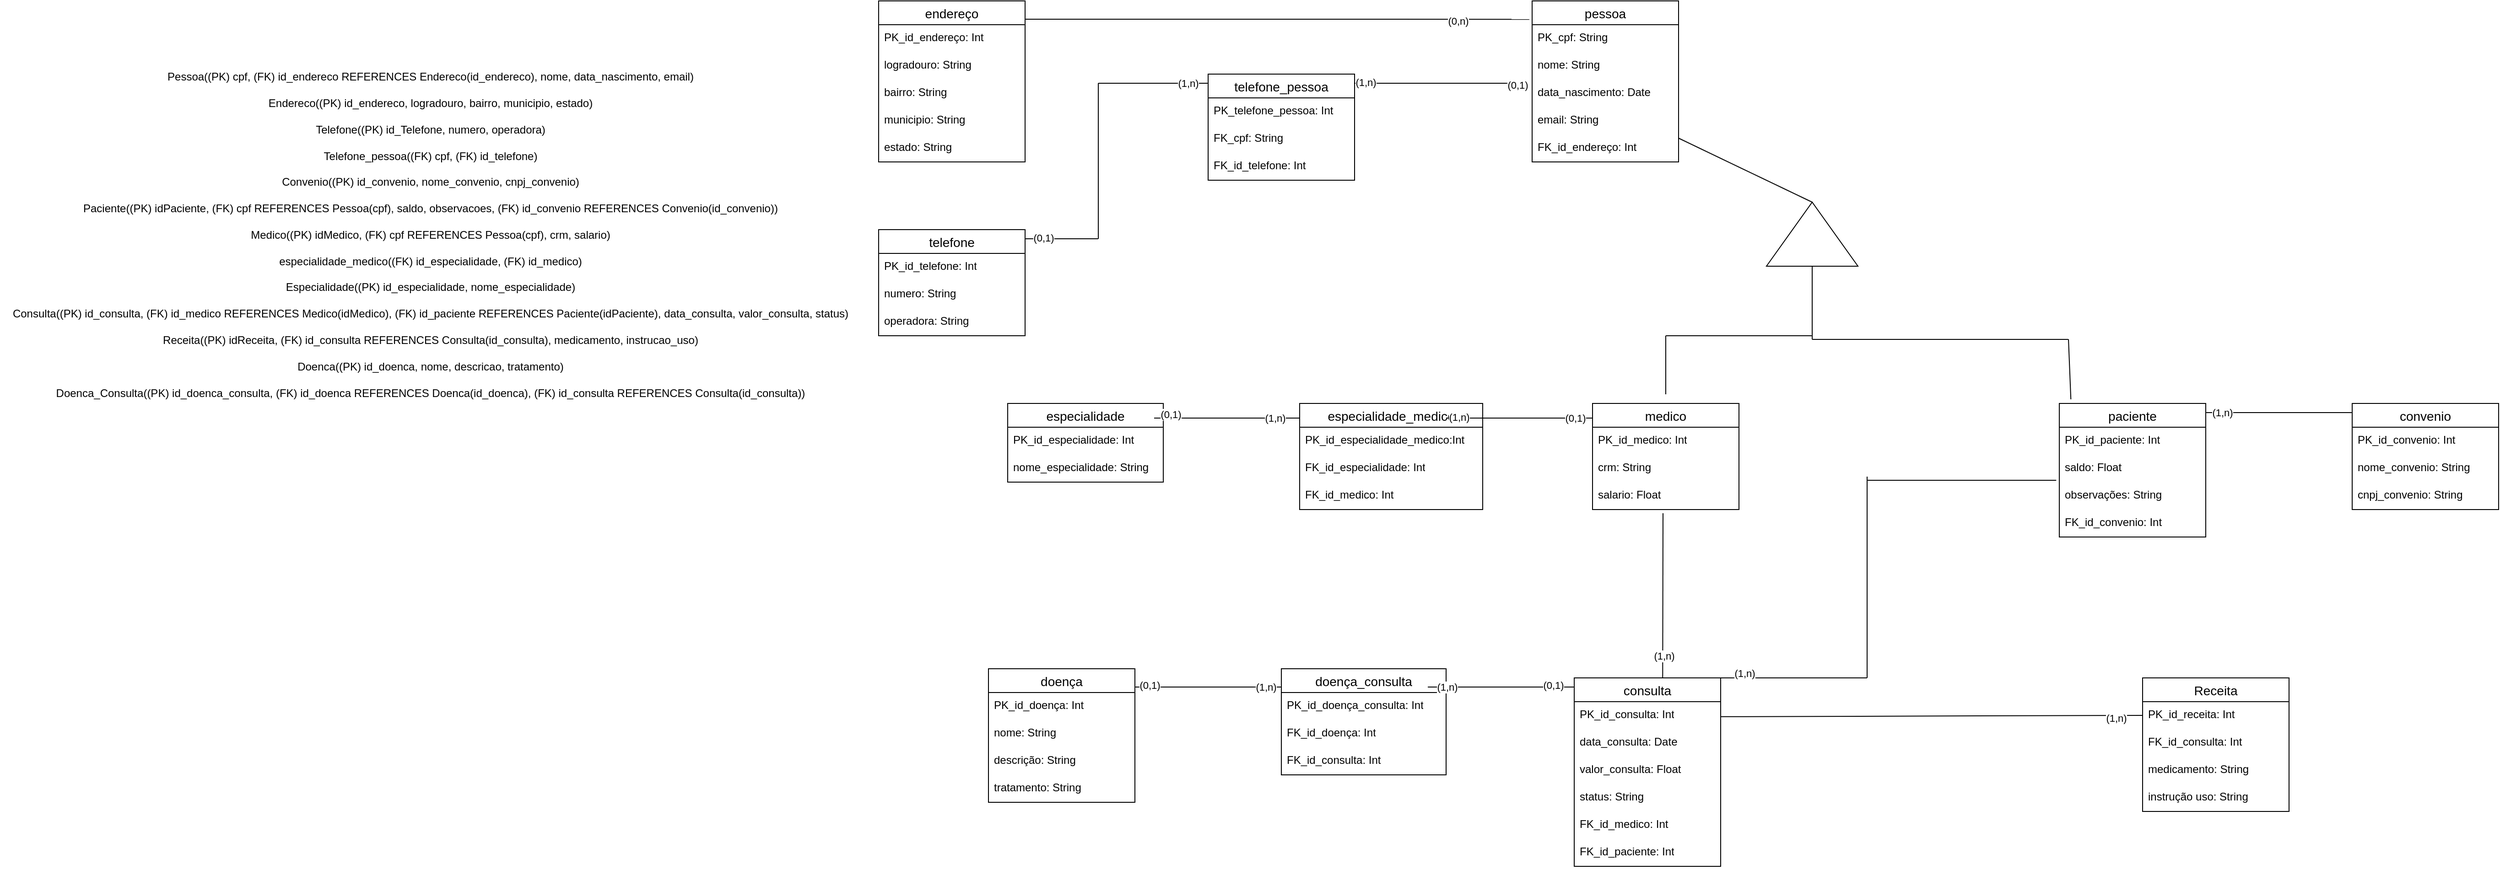 <mxfile version="24.2.2" type="device">
  <diagram name="Página-1" id="YMdy27a3km7yMEHOKSGL">
    <mxGraphModel dx="2662" dy="985" grid="1" gridSize="10" guides="1" tooltips="1" connect="1" arrows="1" fold="1" page="1" pageScale="1" pageWidth="827" pageHeight="1169" math="0" shadow="0">
      <root>
        <mxCell id="0" />
        <mxCell id="1" parent="0" />
        <mxCell id="X8e0pLb-u2Y5wBoTLL-I-63" value="endereço" style="swimlane;fontStyle=0;childLayout=stackLayout;horizontal=1;startSize=26;horizontalStack=0;resizeParent=1;resizeParentMax=0;resizeLast=0;collapsible=1;marginBottom=0;align=center;fontSize=14;" parent="1" vertex="1">
          <mxGeometry x="940" y="190" width="160" height="176" as="geometry" />
        </mxCell>
        <mxCell id="X8e0pLb-u2Y5wBoTLL-I-64" value="PK_id_endereço: Int" style="text;strokeColor=none;fillColor=none;spacingLeft=4;spacingRight=4;overflow=hidden;rotatable=0;points=[[0,0.5],[1,0.5]];portConstraint=eastwest;fontSize=12;whiteSpace=wrap;html=1;" parent="X8e0pLb-u2Y5wBoTLL-I-63" vertex="1">
          <mxGeometry y="26" width="160" height="30" as="geometry" />
        </mxCell>
        <mxCell id="X8e0pLb-u2Y5wBoTLL-I-65" value="logradouro: String" style="text;strokeColor=none;fillColor=none;spacingLeft=4;spacingRight=4;overflow=hidden;rotatable=0;points=[[0,0.5],[1,0.5]];portConstraint=eastwest;fontSize=12;whiteSpace=wrap;html=1;" parent="X8e0pLb-u2Y5wBoTLL-I-63" vertex="1">
          <mxGeometry y="56" width="160" height="30" as="geometry" />
        </mxCell>
        <mxCell id="X8e0pLb-u2Y5wBoTLL-I-66" value="bairro: String" style="text;strokeColor=none;fillColor=none;spacingLeft=4;spacingRight=4;overflow=hidden;rotatable=0;points=[[0,0.5],[1,0.5]];portConstraint=eastwest;fontSize=12;whiteSpace=wrap;html=1;" parent="X8e0pLb-u2Y5wBoTLL-I-63" vertex="1">
          <mxGeometry y="86" width="160" height="30" as="geometry" />
        </mxCell>
        <mxCell id="X8e0pLb-u2Y5wBoTLL-I-67" value="municipio: String" style="text;strokeColor=none;fillColor=none;spacingLeft=4;spacingRight=4;overflow=hidden;rotatable=0;points=[[0,0.5],[1,0.5]];portConstraint=eastwest;fontSize=12;whiteSpace=wrap;html=1;" parent="X8e0pLb-u2Y5wBoTLL-I-63" vertex="1">
          <mxGeometry y="116" width="160" height="30" as="geometry" />
        </mxCell>
        <mxCell id="X8e0pLb-u2Y5wBoTLL-I-68" value="estado: String" style="text;strokeColor=none;fillColor=none;spacingLeft=4;spacingRight=4;overflow=hidden;rotatable=0;points=[[0,0.5],[1,0.5]];portConstraint=eastwest;fontSize=12;whiteSpace=wrap;html=1;" parent="X8e0pLb-u2Y5wBoTLL-I-63" vertex="1">
          <mxGeometry y="146" width="160" height="30" as="geometry" />
        </mxCell>
        <mxCell id="X8e0pLb-u2Y5wBoTLL-I-69" value="pessoa" style="swimlane;fontStyle=0;childLayout=stackLayout;horizontal=1;startSize=26;horizontalStack=0;resizeParent=1;resizeParentMax=0;resizeLast=0;collapsible=1;marginBottom=0;align=center;fontSize=14;" parent="1" vertex="1">
          <mxGeometry x="1654" y="190" width="160" height="176" as="geometry" />
        </mxCell>
        <mxCell id="X8e0pLb-u2Y5wBoTLL-I-70" value="PK_cpf: String" style="text;strokeColor=none;fillColor=none;spacingLeft=4;spacingRight=4;overflow=hidden;rotatable=0;points=[[0,0.5],[1,0.5]];portConstraint=eastwest;fontSize=12;whiteSpace=wrap;html=1;" parent="X8e0pLb-u2Y5wBoTLL-I-69" vertex="1">
          <mxGeometry y="26" width="160" height="30" as="geometry" />
        </mxCell>
        <mxCell id="X8e0pLb-u2Y5wBoTLL-I-71" value="nome: String" style="text;strokeColor=none;fillColor=none;spacingLeft=4;spacingRight=4;overflow=hidden;rotatable=0;points=[[0,0.5],[1,0.5]];portConstraint=eastwest;fontSize=12;whiteSpace=wrap;html=1;" parent="X8e0pLb-u2Y5wBoTLL-I-69" vertex="1">
          <mxGeometry y="56" width="160" height="30" as="geometry" />
        </mxCell>
        <mxCell id="X8e0pLb-u2Y5wBoTLL-I-72" value="data_nascimento: Date" style="text;strokeColor=none;fillColor=none;spacingLeft=4;spacingRight=4;overflow=hidden;rotatable=0;points=[[0,0.5],[1,0.5]];portConstraint=eastwest;fontSize=12;whiteSpace=wrap;html=1;" parent="X8e0pLb-u2Y5wBoTLL-I-69" vertex="1">
          <mxGeometry y="86" width="160" height="30" as="geometry" />
        </mxCell>
        <mxCell id="X8e0pLb-u2Y5wBoTLL-I-73" value="email: String" style="text;strokeColor=none;fillColor=none;spacingLeft=4;spacingRight=4;overflow=hidden;rotatable=0;points=[[0,0.5],[1,0.5]];portConstraint=eastwest;fontSize=12;whiteSpace=wrap;html=1;" parent="X8e0pLb-u2Y5wBoTLL-I-69" vertex="1">
          <mxGeometry y="116" width="160" height="30" as="geometry" />
        </mxCell>
        <mxCell id="X8e0pLb-u2Y5wBoTLL-I-74" value="FK_id_endereço: Int" style="text;strokeColor=none;fillColor=none;spacingLeft=4;spacingRight=4;overflow=hidden;rotatable=0;points=[[0,0.5],[1,0.5]];portConstraint=eastwest;fontSize=12;whiteSpace=wrap;html=1;" parent="X8e0pLb-u2Y5wBoTLL-I-69" vertex="1">
          <mxGeometry y="146" width="160" height="30" as="geometry" />
        </mxCell>
        <mxCell id="X8e0pLb-u2Y5wBoTLL-I-75" value="" style="endArrow=none;html=1;rounded=0;entryX=-0.019;entryY=0.114;entryDx=0;entryDy=0;entryPerimeter=0;" parent="1" target="X8e0pLb-u2Y5wBoTLL-I-69" edge="1">
          <mxGeometry relative="1" as="geometry">
            <mxPoint x="1100" y="210" as="sourcePoint" />
            <mxPoint x="1260" y="210" as="targetPoint" />
          </mxGeometry>
        </mxCell>
        <mxCell id="X8e0pLb-u2Y5wBoTLL-I-76" value="(0,n)" style="edgeLabel;html=1;align=center;verticalAlign=middle;resizable=0;points=[];" parent="X8e0pLb-u2Y5wBoTLL-I-75" vertex="1" connectable="0">
          <mxGeometry x="0.716" y="-2" relative="1" as="geometry">
            <mxPoint as="offset" />
          </mxGeometry>
        </mxCell>
        <mxCell id="X8e0pLb-u2Y5wBoTLL-I-77" value="telefone" style="swimlane;fontStyle=0;childLayout=stackLayout;horizontal=1;startSize=26;horizontalStack=0;resizeParent=1;resizeParentMax=0;resizeLast=0;collapsible=1;marginBottom=0;align=center;fontSize=14;" parent="1" vertex="1">
          <mxGeometry x="940" y="440" width="160" height="116" as="geometry" />
        </mxCell>
        <mxCell id="X8e0pLb-u2Y5wBoTLL-I-78" value="PK_id_telefone: Int" style="text;strokeColor=none;fillColor=none;spacingLeft=4;spacingRight=4;overflow=hidden;rotatable=0;points=[[0,0.5],[1,0.5]];portConstraint=eastwest;fontSize=12;whiteSpace=wrap;html=1;" parent="X8e0pLb-u2Y5wBoTLL-I-77" vertex="1">
          <mxGeometry y="26" width="160" height="30" as="geometry" />
        </mxCell>
        <mxCell id="X8e0pLb-u2Y5wBoTLL-I-79" value="numero: String" style="text;strokeColor=none;fillColor=none;spacingLeft=4;spacingRight=4;overflow=hidden;rotatable=0;points=[[0,0.5],[1,0.5]];portConstraint=eastwest;fontSize=12;whiteSpace=wrap;html=1;" parent="X8e0pLb-u2Y5wBoTLL-I-77" vertex="1">
          <mxGeometry y="56" width="160" height="30" as="geometry" />
        </mxCell>
        <mxCell id="X8e0pLb-u2Y5wBoTLL-I-80" value="operadora: String" style="text;strokeColor=none;fillColor=none;spacingLeft=4;spacingRight=4;overflow=hidden;rotatable=0;points=[[0,0.5],[1,0.5]];portConstraint=eastwest;fontSize=12;whiteSpace=wrap;html=1;" parent="X8e0pLb-u2Y5wBoTLL-I-77" vertex="1">
          <mxGeometry y="86" width="160" height="30" as="geometry" />
        </mxCell>
        <mxCell id="X8e0pLb-u2Y5wBoTLL-I-81" value="" style="endArrow=none;html=1;rounded=0;" parent="1" edge="1">
          <mxGeometry relative="1" as="geometry">
            <mxPoint x="1100" y="450" as="sourcePoint" />
            <mxPoint x="1180" y="450" as="targetPoint" />
          </mxGeometry>
        </mxCell>
        <mxCell id="X8e0pLb-u2Y5wBoTLL-I-90" value="(0,1)" style="edgeLabel;html=1;align=center;verticalAlign=middle;resizable=0;points=[];" parent="X8e0pLb-u2Y5wBoTLL-I-81" vertex="1" connectable="0">
          <mxGeometry x="-0.5" y="1" relative="1" as="geometry">
            <mxPoint as="offset" />
          </mxGeometry>
        </mxCell>
        <mxCell id="X8e0pLb-u2Y5wBoTLL-I-82" value="" style="endArrow=none;html=1;rounded=0;" parent="1" edge="1">
          <mxGeometry relative="1" as="geometry">
            <mxPoint x="1180" y="450" as="sourcePoint" />
            <mxPoint x="1180" y="280" as="targetPoint" />
          </mxGeometry>
        </mxCell>
        <mxCell id="X8e0pLb-u2Y5wBoTLL-I-83" value="" style="endArrow=none;html=1;rounded=0;" parent="1" edge="1">
          <mxGeometry relative="1" as="geometry">
            <mxPoint x="1180" y="280" as="sourcePoint" />
            <mxPoint x="1300" y="280" as="targetPoint" />
          </mxGeometry>
        </mxCell>
        <mxCell id="X8e0pLb-u2Y5wBoTLL-I-91" value="(1,n)" style="edgeLabel;html=1;align=center;verticalAlign=middle;resizable=0;points=[];" parent="X8e0pLb-u2Y5wBoTLL-I-83" vertex="1" connectable="0">
          <mxGeometry x="0.633" relative="1" as="geometry">
            <mxPoint as="offset" />
          </mxGeometry>
        </mxCell>
        <mxCell id="X8e0pLb-u2Y5wBoTLL-I-85" value="telefone_pessoa" style="swimlane;fontStyle=0;childLayout=stackLayout;horizontal=1;startSize=26;horizontalStack=0;resizeParent=1;resizeParentMax=0;resizeLast=0;collapsible=1;marginBottom=0;align=center;fontSize=14;" parent="1" vertex="1">
          <mxGeometry x="1300" y="270" width="160" height="116" as="geometry" />
        </mxCell>
        <mxCell id="X8e0pLb-u2Y5wBoTLL-I-86" value="PK_telefone_pessoa: Int" style="text;strokeColor=none;fillColor=none;spacingLeft=4;spacingRight=4;overflow=hidden;rotatable=0;points=[[0,0.5],[1,0.5]];portConstraint=eastwest;fontSize=12;whiteSpace=wrap;html=1;" parent="X8e0pLb-u2Y5wBoTLL-I-85" vertex="1">
          <mxGeometry y="26" width="160" height="30" as="geometry" />
        </mxCell>
        <mxCell id="UJKbuZEkVCzrFzyCJ7mk-11" value="FK_cpf: String" style="text;strokeColor=none;fillColor=none;spacingLeft=4;spacingRight=4;overflow=hidden;rotatable=0;points=[[0,0.5],[1,0.5]];portConstraint=eastwest;fontSize=12;whiteSpace=wrap;html=1;" parent="X8e0pLb-u2Y5wBoTLL-I-85" vertex="1">
          <mxGeometry y="56" width="160" height="30" as="geometry" />
        </mxCell>
        <mxCell id="X8e0pLb-u2Y5wBoTLL-I-87" value="FK_id_telefone: Int" style="text;strokeColor=none;fillColor=none;spacingLeft=4;spacingRight=4;overflow=hidden;rotatable=0;points=[[0,0.5],[1,0.5]];portConstraint=eastwest;fontSize=12;whiteSpace=wrap;html=1;" parent="X8e0pLb-u2Y5wBoTLL-I-85" vertex="1">
          <mxGeometry y="86" width="160" height="30" as="geometry" />
        </mxCell>
        <mxCell id="X8e0pLb-u2Y5wBoTLL-I-89" value="" style="endArrow=none;html=1;rounded=0;" parent="1" edge="1">
          <mxGeometry relative="1" as="geometry">
            <mxPoint x="1460" y="280" as="sourcePoint" />
            <mxPoint x="1650" y="280" as="targetPoint" />
          </mxGeometry>
        </mxCell>
        <mxCell id="X8e0pLb-u2Y5wBoTLL-I-92" value="(1,n)" style="edgeLabel;html=1;align=center;verticalAlign=middle;resizable=0;points=[];" parent="X8e0pLb-u2Y5wBoTLL-I-89" vertex="1" connectable="0">
          <mxGeometry x="-0.874" y="1" relative="1" as="geometry">
            <mxPoint as="offset" />
          </mxGeometry>
        </mxCell>
        <mxCell id="X8e0pLb-u2Y5wBoTLL-I-93" value="(0,1)" style="edgeLabel;html=1;align=center;verticalAlign=middle;resizable=0;points=[];" parent="X8e0pLb-u2Y5wBoTLL-I-89" vertex="1" connectable="0">
          <mxGeometry x="0.874" y="-2" relative="1" as="geometry">
            <mxPoint as="offset" />
          </mxGeometry>
        </mxCell>
        <mxCell id="X8e0pLb-u2Y5wBoTLL-I-94" value="medico" style="swimlane;fontStyle=0;childLayout=stackLayout;horizontal=1;startSize=26;horizontalStack=0;resizeParent=1;resizeParentMax=0;resizeLast=0;collapsible=1;marginBottom=0;align=center;fontSize=14;" parent="1" vertex="1">
          <mxGeometry x="1720" y="630" width="160" height="116" as="geometry" />
        </mxCell>
        <mxCell id="X8e0pLb-u2Y5wBoTLL-I-95" value="PK_id_medico: Int" style="text;strokeColor=none;fillColor=none;spacingLeft=4;spacingRight=4;overflow=hidden;rotatable=0;points=[[0,0.5],[1,0.5]];portConstraint=eastwest;fontSize=12;whiteSpace=wrap;html=1;" parent="X8e0pLb-u2Y5wBoTLL-I-94" vertex="1">
          <mxGeometry y="26" width="160" height="30" as="geometry" />
        </mxCell>
        <mxCell id="X8e0pLb-u2Y5wBoTLL-I-96" value="crm: String" style="text;strokeColor=none;fillColor=none;spacingLeft=4;spacingRight=4;overflow=hidden;rotatable=0;points=[[0,0.5],[1,0.5]];portConstraint=eastwest;fontSize=12;whiteSpace=wrap;html=1;" parent="X8e0pLb-u2Y5wBoTLL-I-94" vertex="1">
          <mxGeometry y="56" width="160" height="30" as="geometry" />
        </mxCell>
        <mxCell id="X8e0pLb-u2Y5wBoTLL-I-97" value="salario: Float" style="text;strokeColor=none;fillColor=none;spacingLeft=4;spacingRight=4;overflow=hidden;rotatable=0;points=[[0,0.5],[1,0.5]];portConstraint=eastwest;fontSize=12;whiteSpace=wrap;html=1;" parent="X8e0pLb-u2Y5wBoTLL-I-94" vertex="1">
          <mxGeometry y="86" width="160" height="30" as="geometry" />
        </mxCell>
        <mxCell id="X8e0pLb-u2Y5wBoTLL-I-98" value="paciente" style="swimlane;fontStyle=0;childLayout=stackLayout;horizontal=1;startSize=26;horizontalStack=0;resizeParent=1;resizeParentMax=0;resizeLast=0;collapsible=1;marginBottom=0;align=center;fontSize=14;" parent="1" vertex="1">
          <mxGeometry x="2230" y="630" width="160" height="146" as="geometry" />
        </mxCell>
        <mxCell id="X8e0pLb-u2Y5wBoTLL-I-99" value="PK_id_paciente: Int" style="text;strokeColor=none;fillColor=none;spacingLeft=4;spacingRight=4;overflow=hidden;rotatable=0;points=[[0,0.5],[1,0.5]];portConstraint=eastwest;fontSize=12;whiteSpace=wrap;html=1;" parent="X8e0pLb-u2Y5wBoTLL-I-98" vertex="1">
          <mxGeometry y="26" width="160" height="30" as="geometry" />
        </mxCell>
        <mxCell id="X8e0pLb-u2Y5wBoTLL-I-100" value="saldo: Float" style="text;strokeColor=none;fillColor=none;spacingLeft=4;spacingRight=4;overflow=hidden;rotatable=0;points=[[0,0.5],[1,0.5]];portConstraint=eastwest;fontSize=12;whiteSpace=wrap;html=1;" parent="X8e0pLb-u2Y5wBoTLL-I-98" vertex="1">
          <mxGeometry y="56" width="160" height="30" as="geometry" />
        </mxCell>
        <mxCell id="X8e0pLb-u2Y5wBoTLL-I-101" value="observações: String" style="text;strokeColor=none;fillColor=none;spacingLeft=4;spacingRight=4;overflow=hidden;rotatable=0;points=[[0,0.5],[1,0.5]];portConstraint=eastwest;fontSize=12;whiteSpace=wrap;html=1;" parent="X8e0pLb-u2Y5wBoTLL-I-98" vertex="1">
          <mxGeometry y="86" width="160" height="30" as="geometry" />
        </mxCell>
        <mxCell id="9xMv6-ay-VVx-wrt6U4S-1" value="FK_id_convenio: Int" style="text;strokeColor=none;fillColor=none;spacingLeft=4;spacingRight=4;overflow=hidden;rotatable=0;points=[[0,0.5],[1,0.5]];portConstraint=eastwest;fontSize=12;whiteSpace=wrap;html=1;" parent="X8e0pLb-u2Y5wBoTLL-I-98" vertex="1">
          <mxGeometry y="116" width="160" height="30" as="geometry" />
        </mxCell>
        <mxCell id="X8e0pLb-u2Y5wBoTLL-I-103" value="especialidade" style="swimlane;fontStyle=0;childLayout=stackLayout;horizontal=1;startSize=26;horizontalStack=0;resizeParent=1;resizeParentMax=0;resizeLast=0;collapsible=1;marginBottom=0;align=center;fontSize=14;" parent="1" vertex="1">
          <mxGeometry x="1081" y="630" width="170" height="86" as="geometry" />
        </mxCell>
        <mxCell id="X8e0pLb-u2Y5wBoTLL-I-104" value="PK_id_especialidade: Int" style="text;strokeColor=none;fillColor=none;spacingLeft=4;spacingRight=4;overflow=hidden;rotatable=0;points=[[0,0.5],[1,0.5]];portConstraint=eastwest;fontSize=12;whiteSpace=wrap;html=1;" parent="X8e0pLb-u2Y5wBoTLL-I-103" vertex="1">
          <mxGeometry y="26" width="170" height="30" as="geometry" />
        </mxCell>
        <mxCell id="X8e0pLb-u2Y5wBoTLL-I-105" value="nome_especialidade: String" style="text;strokeColor=none;fillColor=none;spacingLeft=4;spacingRight=4;overflow=hidden;rotatable=0;points=[[0,0.5],[1,0.5]];portConstraint=eastwest;fontSize=12;whiteSpace=wrap;html=1;" parent="X8e0pLb-u2Y5wBoTLL-I-103" vertex="1">
          <mxGeometry y="56" width="170" height="30" as="geometry" />
        </mxCell>
        <mxCell id="X8e0pLb-u2Y5wBoTLL-I-107" value="" style="endArrow=none;html=1;rounded=0;" parent="1" edge="1">
          <mxGeometry relative="1" as="geometry">
            <mxPoint x="1241" y="646" as="sourcePoint" />
            <mxPoint x="1401" y="646" as="targetPoint" />
          </mxGeometry>
        </mxCell>
        <mxCell id="X8e0pLb-u2Y5wBoTLL-I-113" value="(0,1)" style="edgeLabel;html=1;align=center;verticalAlign=middle;resizable=0;points=[];" parent="X8e0pLb-u2Y5wBoTLL-I-107" vertex="1" connectable="0">
          <mxGeometry x="-0.78" y="4" relative="1" as="geometry">
            <mxPoint as="offset" />
          </mxGeometry>
        </mxCell>
        <mxCell id="X8e0pLb-u2Y5wBoTLL-I-114" value="(1,n)" style="edgeLabel;html=1;align=center;verticalAlign=middle;resizable=0;points=[];" parent="X8e0pLb-u2Y5wBoTLL-I-107" vertex="1" connectable="0">
          <mxGeometry x="0.646" relative="1" as="geometry">
            <mxPoint as="offset" />
          </mxGeometry>
        </mxCell>
        <mxCell id="X8e0pLb-u2Y5wBoTLL-I-108" value="especialidade_medico" style="swimlane;fontStyle=0;childLayout=stackLayout;horizontal=1;startSize=26;horizontalStack=0;resizeParent=1;resizeParentMax=0;resizeLast=0;collapsible=1;marginBottom=0;align=center;fontSize=14;" parent="1" vertex="1">
          <mxGeometry x="1400" y="630" width="200" height="116" as="geometry" />
        </mxCell>
        <mxCell id="X8e0pLb-u2Y5wBoTLL-I-109" value="PK_id_especialidade_medico:Int" style="text;strokeColor=none;fillColor=none;spacingLeft=4;spacingRight=4;overflow=hidden;rotatable=0;points=[[0,0.5],[1,0.5]];portConstraint=eastwest;fontSize=12;whiteSpace=wrap;html=1;" parent="X8e0pLb-u2Y5wBoTLL-I-108" vertex="1">
          <mxGeometry y="26" width="200" height="30" as="geometry" />
        </mxCell>
        <mxCell id="UJKbuZEkVCzrFzyCJ7mk-12" value="FK_id_especialidade: Int" style="text;strokeColor=none;fillColor=none;spacingLeft=4;spacingRight=4;overflow=hidden;rotatable=0;points=[[0,0.5],[1,0.5]];portConstraint=eastwest;fontSize=12;whiteSpace=wrap;html=1;" parent="X8e0pLb-u2Y5wBoTLL-I-108" vertex="1">
          <mxGeometry y="56" width="200" height="30" as="geometry" />
        </mxCell>
        <mxCell id="X8e0pLb-u2Y5wBoTLL-I-110" value="FK_id_medico: Int" style="text;strokeColor=none;fillColor=none;spacingLeft=4;spacingRight=4;overflow=hidden;rotatable=0;points=[[0,0.5],[1,0.5]];portConstraint=eastwest;fontSize=12;whiteSpace=wrap;html=1;" parent="X8e0pLb-u2Y5wBoTLL-I-108" vertex="1">
          <mxGeometry y="86" width="200" height="30" as="geometry" />
        </mxCell>
        <mxCell id="X8e0pLb-u2Y5wBoTLL-I-112" value="" style="endArrow=none;html=1;rounded=0;" parent="1" edge="1">
          <mxGeometry relative="1" as="geometry">
            <mxPoint x="1560" y="646" as="sourcePoint" />
            <mxPoint x="1720" y="646" as="targetPoint" />
          </mxGeometry>
        </mxCell>
        <mxCell id="X8e0pLb-u2Y5wBoTLL-I-115" value="(1,n)" style="edgeLabel;html=1;align=center;verticalAlign=middle;resizable=0;points=[];" parent="X8e0pLb-u2Y5wBoTLL-I-112" vertex="1" connectable="0">
          <mxGeometry x="-0.827" y="1" relative="1" as="geometry">
            <mxPoint as="offset" />
          </mxGeometry>
        </mxCell>
        <mxCell id="X8e0pLb-u2Y5wBoTLL-I-116" value="(0,1)" style="edgeLabel;html=1;align=center;verticalAlign=middle;resizable=0;points=[];" parent="X8e0pLb-u2Y5wBoTLL-I-112" vertex="1" connectable="0">
          <mxGeometry x="0.762" relative="1" as="geometry">
            <mxPoint as="offset" />
          </mxGeometry>
        </mxCell>
        <mxCell id="X8e0pLb-u2Y5wBoTLL-I-117" value="convenio" style="swimlane;fontStyle=0;childLayout=stackLayout;horizontal=1;startSize=26;horizontalStack=0;resizeParent=1;resizeParentMax=0;resizeLast=0;collapsible=1;marginBottom=0;align=center;fontSize=14;" parent="1" vertex="1">
          <mxGeometry x="2550" y="630" width="160" height="116" as="geometry" />
        </mxCell>
        <mxCell id="X8e0pLb-u2Y5wBoTLL-I-118" value="PK_id_convenio: Int" style="text;strokeColor=none;fillColor=none;spacingLeft=4;spacingRight=4;overflow=hidden;rotatable=0;points=[[0,0.5],[1,0.5]];portConstraint=eastwest;fontSize=12;whiteSpace=wrap;html=1;" parent="X8e0pLb-u2Y5wBoTLL-I-117" vertex="1">
          <mxGeometry y="26" width="160" height="30" as="geometry" />
        </mxCell>
        <mxCell id="X8e0pLb-u2Y5wBoTLL-I-119" value="nome_convenio: String" style="text;strokeColor=none;fillColor=none;spacingLeft=4;spacingRight=4;overflow=hidden;rotatable=0;points=[[0,0.5],[1,0.5]];portConstraint=eastwest;fontSize=12;whiteSpace=wrap;html=1;" parent="X8e0pLb-u2Y5wBoTLL-I-117" vertex="1">
          <mxGeometry y="56" width="160" height="30" as="geometry" />
        </mxCell>
        <mxCell id="X8e0pLb-u2Y5wBoTLL-I-120" value="cnpj_convenio: String" style="text;strokeColor=none;fillColor=none;spacingLeft=4;spacingRight=4;overflow=hidden;rotatable=0;points=[[0,0.5],[1,0.5]];portConstraint=eastwest;fontSize=12;whiteSpace=wrap;html=1;" parent="X8e0pLb-u2Y5wBoTLL-I-117" vertex="1">
          <mxGeometry y="86" width="160" height="30" as="geometry" />
        </mxCell>
        <mxCell id="9xMv6-ay-VVx-wrt6U4S-2" value="" style="endArrow=none;html=1;rounded=0;" parent="1" edge="1">
          <mxGeometry relative="1" as="geometry">
            <mxPoint x="2390" y="640" as="sourcePoint" />
            <mxPoint x="2550" y="640" as="targetPoint" />
          </mxGeometry>
        </mxCell>
        <mxCell id="9xMv6-ay-VVx-wrt6U4S-3" value="(1,n)" style="edgeLabel;html=1;align=center;verticalAlign=middle;resizable=0;points=[];" parent="9xMv6-ay-VVx-wrt6U4S-2" vertex="1" connectable="0">
          <mxGeometry x="-0.775" relative="1" as="geometry">
            <mxPoint as="offset" />
          </mxGeometry>
        </mxCell>
        <mxCell id="9xMv6-ay-VVx-wrt6U4S-4" value="consulta" style="swimlane;fontStyle=0;childLayout=stackLayout;horizontal=1;startSize=26;horizontalStack=0;resizeParent=1;resizeParentMax=0;resizeLast=0;collapsible=1;marginBottom=0;align=center;fontSize=14;" parent="1" vertex="1">
          <mxGeometry x="1700" y="930" width="160" height="206" as="geometry" />
        </mxCell>
        <mxCell id="9xMv6-ay-VVx-wrt6U4S-5" value="PK_id_consulta: Int" style="text;strokeColor=none;fillColor=none;spacingLeft=4;spacingRight=4;overflow=hidden;rotatable=0;points=[[0,0.5],[1,0.5]];portConstraint=eastwest;fontSize=12;whiteSpace=wrap;html=1;" parent="9xMv6-ay-VVx-wrt6U4S-4" vertex="1">
          <mxGeometry y="26" width="160" height="30" as="geometry" />
        </mxCell>
        <mxCell id="9xMv6-ay-VVx-wrt6U4S-6" value="data_consulta: Date" style="text;strokeColor=none;fillColor=none;spacingLeft=4;spacingRight=4;overflow=hidden;rotatable=0;points=[[0,0.5],[1,0.5]];portConstraint=eastwest;fontSize=12;whiteSpace=wrap;html=1;" parent="9xMv6-ay-VVx-wrt6U4S-4" vertex="1">
          <mxGeometry y="56" width="160" height="30" as="geometry" />
        </mxCell>
        <mxCell id="9xMv6-ay-VVx-wrt6U4S-7" value="valor_consulta: Float" style="text;strokeColor=none;fillColor=none;spacingLeft=4;spacingRight=4;overflow=hidden;rotatable=0;points=[[0,0.5],[1,0.5]];portConstraint=eastwest;fontSize=12;whiteSpace=wrap;html=1;" parent="9xMv6-ay-VVx-wrt6U4S-4" vertex="1">
          <mxGeometry y="86" width="160" height="30" as="geometry" />
        </mxCell>
        <mxCell id="9xMv6-ay-VVx-wrt6U4S-8" value="status: String" style="text;strokeColor=none;fillColor=none;spacingLeft=4;spacingRight=4;overflow=hidden;rotatable=0;points=[[0,0.5],[1,0.5]];portConstraint=eastwest;fontSize=12;whiteSpace=wrap;html=1;" parent="9xMv6-ay-VVx-wrt6U4S-4" vertex="1">
          <mxGeometry y="116" width="160" height="30" as="geometry" />
        </mxCell>
        <mxCell id="9xMv6-ay-VVx-wrt6U4S-9" value="FK_id_medico: Int" style="text;strokeColor=none;fillColor=none;spacingLeft=4;spacingRight=4;overflow=hidden;rotatable=0;points=[[0,0.5],[1,0.5]];portConstraint=eastwest;fontSize=12;whiteSpace=wrap;html=1;" parent="9xMv6-ay-VVx-wrt6U4S-4" vertex="1">
          <mxGeometry y="146" width="160" height="30" as="geometry" />
        </mxCell>
        <mxCell id="9xMv6-ay-VVx-wrt6U4S-12" value="FK_id_paciente: Int" style="text;strokeColor=none;fillColor=none;spacingLeft=4;spacingRight=4;overflow=hidden;rotatable=0;points=[[0,0.5],[1,0.5]];portConstraint=eastwest;fontSize=12;whiteSpace=wrap;html=1;" parent="9xMv6-ay-VVx-wrt6U4S-4" vertex="1">
          <mxGeometry y="176" width="160" height="30" as="geometry" />
        </mxCell>
        <mxCell id="9xMv6-ay-VVx-wrt6U4S-10" value="" style="endArrow=none;html=1;rounded=0;exitX=0.604;exitY=-0.002;exitDx=0;exitDy=0;exitPerimeter=0;" parent="1" source="9xMv6-ay-VVx-wrt6U4S-4" edge="1">
          <mxGeometry relative="1" as="geometry">
            <mxPoint x="1760" y="840" as="sourcePoint" />
            <mxPoint x="1797" y="750" as="targetPoint" />
          </mxGeometry>
        </mxCell>
        <mxCell id="9xMv6-ay-VVx-wrt6U4S-11" value="(1,n)" style="edgeLabel;html=1;align=center;verticalAlign=middle;resizable=0;points=[];" parent="9xMv6-ay-VVx-wrt6U4S-10" vertex="1" connectable="0">
          <mxGeometry x="-0.73" y="-1" relative="1" as="geometry">
            <mxPoint as="offset" />
          </mxGeometry>
        </mxCell>
        <mxCell id="9xMv6-ay-VVx-wrt6U4S-13" value="" style="endArrow=none;html=1;rounded=0;" parent="1" edge="1">
          <mxGeometry relative="1" as="geometry">
            <mxPoint x="1860" y="930" as="sourcePoint" />
            <mxPoint x="2020" y="930" as="targetPoint" />
          </mxGeometry>
        </mxCell>
        <mxCell id="9xMv6-ay-VVx-wrt6U4S-16" value="(1,n)" style="edgeLabel;html=1;align=center;verticalAlign=middle;resizable=0;points=[];" parent="9xMv6-ay-VVx-wrt6U4S-13" vertex="1" connectable="0">
          <mxGeometry x="-0.668" y="5" relative="1" as="geometry">
            <mxPoint x="-1" as="offset" />
          </mxGeometry>
        </mxCell>
        <mxCell id="9xMv6-ay-VVx-wrt6U4S-14" value="" style="endArrow=none;html=1;rounded=0;" parent="1" edge="1">
          <mxGeometry relative="1" as="geometry">
            <mxPoint x="2020" y="930" as="sourcePoint" />
            <mxPoint x="2020" y="710" as="targetPoint" />
          </mxGeometry>
        </mxCell>
        <mxCell id="9xMv6-ay-VVx-wrt6U4S-15" value="" style="endArrow=none;html=1;rounded=0;entryX=-0.021;entryY=-0.067;entryDx=0;entryDy=0;entryPerimeter=0;" parent="1" target="X8e0pLb-u2Y5wBoTLL-I-101" edge="1">
          <mxGeometry relative="1" as="geometry">
            <mxPoint x="2020" y="714" as="sourcePoint" />
            <mxPoint x="2180" y="716" as="targetPoint" />
          </mxGeometry>
        </mxCell>
        <mxCell id="9xMv6-ay-VVx-wrt6U4S-17" value="doença_consulta" style="swimlane;fontStyle=0;childLayout=stackLayout;horizontal=1;startSize=26;horizontalStack=0;resizeParent=1;resizeParentMax=0;resizeLast=0;collapsible=1;marginBottom=0;align=center;fontSize=14;" parent="1" vertex="1">
          <mxGeometry x="1380" y="920" width="180" height="116" as="geometry" />
        </mxCell>
        <mxCell id="9xMv6-ay-VVx-wrt6U4S-18" value="PK_id_doença_consulta: Int" style="text;strokeColor=none;fillColor=none;spacingLeft=4;spacingRight=4;overflow=hidden;rotatable=0;points=[[0,0.5],[1,0.5]];portConstraint=eastwest;fontSize=12;whiteSpace=wrap;html=1;" parent="9xMv6-ay-VVx-wrt6U4S-17" vertex="1">
          <mxGeometry y="26" width="180" height="30" as="geometry" />
        </mxCell>
        <mxCell id="UJKbuZEkVCzrFzyCJ7mk-10" value="FK_id_doença: Int" style="text;strokeColor=none;fillColor=none;spacingLeft=4;spacingRight=4;overflow=hidden;rotatable=0;points=[[0,0.5],[1,0.5]];portConstraint=eastwest;fontSize=12;whiteSpace=wrap;html=1;" parent="9xMv6-ay-VVx-wrt6U4S-17" vertex="1">
          <mxGeometry y="56" width="180" height="30" as="geometry" />
        </mxCell>
        <mxCell id="9xMv6-ay-VVx-wrt6U4S-42" value="FK_id_consulta: Int" style="text;strokeColor=none;fillColor=none;spacingLeft=4;spacingRight=4;overflow=hidden;rotatable=0;points=[[0,0.5],[1,0.5]];portConstraint=eastwest;fontSize=12;whiteSpace=wrap;html=1;" parent="9xMv6-ay-VVx-wrt6U4S-17" vertex="1">
          <mxGeometry y="86" width="180" height="30" as="geometry" />
        </mxCell>
        <mxCell id="9xMv6-ay-VVx-wrt6U4S-25" value="" style="endArrow=none;html=1;rounded=0;" parent="1" edge="1">
          <mxGeometry relative="1" as="geometry">
            <mxPoint x="1540" y="940" as="sourcePoint" />
            <mxPoint x="1700" y="940" as="targetPoint" />
          </mxGeometry>
        </mxCell>
        <mxCell id="9xMv6-ay-VVx-wrt6U4S-30" value="(0,1)" style="edgeLabel;html=1;align=center;verticalAlign=middle;resizable=0;points=[];" parent="9xMv6-ay-VVx-wrt6U4S-25" vertex="1" connectable="0">
          <mxGeometry x="0.725" y="2" relative="1" as="geometry">
            <mxPoint x="-1" as="offset" />
          </mxGeometry>
        </mxCell>
        <mxCell id="UJKbuZEkVCzrFzyCJ7mk-14" value="(1,n)" style="edgeLabel;html=1;align=center;verticalAlign=middle;resizable=0;points=[];" parent="9xMv6-ay-VVx-wrt6U4S-25" vertex="1" connectable="0">
          <mxGeometry x="-0.736" relative="1" as="geometry">
            <mxPoint as="offset" />
          </mxGeometry>
        </mxCell>
        <mxCell id="9xMv6-ay-VVx-wrt6U4S-26" value="" style="endArrow=none;html=1;rounded=0;" parent="1" edge="1">
          <mxGeometry relative="1" as="geometry">
            <mxPoint x="1220" y="940" as="sourcePoint" />
            <mxPoint x="1380" y="940" as="targetPoint" />
          </mxGeometry>
        </mxCell>
        <mxCell id="9xMv6-ay-VVx-wrt6U4S-27" value="(0,1)" style="edgeLabel;html=1;align=center;verticalAlign=middle;resizable=0;points=[];" parent="9xMv6-ay-VVx-wrt6U4S-26" vertex="1" connectable="0">
          <mxGeometry x="-0.793" y="2" relative="1" as="geometry">
            <mxPoint x="-1" as="offset" />
          </mxGeometry>
        </mxCell>
        <mxCell id="UJKbuZEkVCzrFzyCJ7mk-13" value="(1,n)" style="edgeLabel;html=1;align=center;verticalAlign=middle;resizable=0;points=[];" parent="9xMv6-ay-VVx-wrt6U4S-26" vertex="1" connectable="0">
          <mxGeometry x="0.782" relative="1" as="geometry">
            <mxPoint as="offset" />
          </mxGeometry>
        </mxCell>
        <mxCell id="9xMv6-ay-VVx-wrt6U4S-36" value="doença" style="swimlane;fontStyle=0;childLayout=stackLayout;horizontal=1;startSize=26;horizontalStack=0;resizeParent=1;resizeParentMax=0;resizeLast=0;collapsible=1;marginBottom=0;align=center;fontSize=14;" parent="1" vertex="1">
          <mxGeometry x="1060" y="920" width="160" height="146" as="geometry" />
        </mxCell>
        <mxCell id="9xMv6-ay-VVx-wrt6U4S-37" value="PK_id_doença: Int" style="text;strokeColor=none;fillColor=none;spacingLeft=4;spacingRight=4;overflow=hidden;rotatable=0;points=[[0,0.5],[1,0.5]];portConstraint=eastwest;fontSize=12;whiteSpace=wrap;html=1;" parent="9xMv6-ay-VVx-wrt6U4S-36" vertex="1">
          <mxGeometry y="26" width="160" height="30" as="geometry" />
        </mxCell>
        <mxCell id="9xMv6-ay-VVx-wrt6U4S-38" value="nome: String" style="text;strokeColor=none;fillColor=none;spacingLeft=4;spacingRight=4;overflow=hidden;rotatable=0;points=[[0,0.5],[1,0.5]];portConstraint=eastwest;fontSize=12;whiteSpace=wrap;html=1;" parent="9xMv6-ay-VVx-wrt6U4S-36" vertex="1">
          <mxGeometry y="56" width="160" height="30" as="geometry" />
        </mxCell>
        <mxCell id="9xMv6-ay-VVx-wrt6U4S-39" value="descrição: String" style="text;strokeColor=none;fillColor=none;spacingLeft=4;spacingRight=4;overflow=hidden;rotatable=0;points=[[0,0.5],[1,0.5]];portConstraint=eastwest;fontSize=12;whiteSpace=wrap;html=1;" parent="9xMv6-ay-VVx-wrt6U4S-36" vertex="1">
          <mxGeometry y="86" width="160" height="30" as="geometry" />
        </mxCell>
        <mxCell id="9xMv6-ay-VVx-wrt6U4S-40" value="tratamento: String" style="text;strokeColor=none;fillColor=none;spacingLeft=4;spacingRight=4;overflow=hidden;rotatable=0;points=[[0,0.5],[1,0.5]];portConstraint=eastwest;fontSize=12;whiteSpace=wrap;html=1;" parent="9xMv6-ay-VVx-wrt6U4S-36" vertex="1">
          <mxGeometry y="116" width="160" height="30" as="geometry" />
        </mxCell>
        <mxCell id="UJKbuZEkVCzrFzyCJ7mk-1" value="&lt;div&gt;&lt;div&gt;Pessoa((PK) cpf, (FK) id_endereco REFERENCES Endereco(id_endereco), nome, data_nascimento, email)&lt;/div&gt;&lt;div&gt;&lt;br&gt;&lt;/div&gt;&lt;div&gt;Endereco((PK) id_endereco, logradouro, bairro, municipio, estado)&lt;/div&gt;&lt;div&gt;&lt;br&gt;&lt;/div&gt;&lt;div&gt;Telefone((PK) id_Telefone, numero, operadora)&lt;/div&gt;&lt;div&gt;&lt;br&gt;&lt;/div&gt;&lt;div&gt;Telefone_pessoa((FK) cpf, (FK) id_telefone)&lt;/div&gt;&lt;div&gt;&lt;br&gt;&lt;/div&gt;&lt;div&gt;Convenio((PK) id_convenio, nome_convenio, cnpj_convenio)&lt;/div&gt;&lt;div&gt;&lt;br&gt;&lt;/div&gt;&lt;div&gt;Paciente((PK) idPaciente, (FK) cpf REFERENCES Pessoa(cpf), saldo, observacoes, (FK) id_convenio REFERENCES Convenio(id_convenio))&lt;/div&gt;&lt;div&gt;&lt;br&gt;&lt;/div&gt;&lt;div&gt;Medico((PK) idMedico, (FK) cpf REFERENCES Pessoa(cpf), crm, salario)&lt;/div&gt;&lt;div&gt;&lt;br&gt;&lt;/div&gt;&lt;div&gt;especialidade_medico((FK) id_especialidade, (FK) id_medico)&lt;/div&gt;&lt;div&gt;&lt;br&gt;&lt;/div&gt;&lt;div&gt;Especialidade((PK) id_especialidade, nome_especialidade)&lt;/div&gt;&lt;div&gt;&lt;br&gt;&lt;/div&gt;&lt;div&gt;Consulta((PK) id_consulta, (FK) id_medico REFERENCES Medico(idMedico), (FK) id_paciente REFERENCES Paciente(idPaciente), data_consulta, valor_consulta, status)&lt;/div&gt;&lt;div&gt;&lt;br&gt;&lt;/div&gt;&lt;div&gt;Receita((PK) idReceita, (FK) id_consulta REFERENCES Consulta(id_consulta), medicamento, instrucao_uso)&lt;/div&gt;&lt;div&gt;&lt;br&gt;&lt;/div&gt;&lt;div&gt;Doenca((PK) id_doenca, nome, descricao, tratamento)&lt;/div&gt;&lt;div&gt;&lt;br&gt;&lt;/div&gt;&lt;div&gt;Doenca_Consulta((PK) id_doenca_consulta, (FK) id_doenca REFERENCES Doenca(id_doenca), (FK) id_consulta REFERENCES Consulta(id_consulta))&lt;/div&gt;&lt;div&gt;&lt;br&gt;&lt;/div&gt;&lt;/div&gt;&lt;div&gt;&lt;br&gt;&lt;/div&gt;" style="text;html=1;align=center;verticalAlign=middle;resizable=0;points=[];autosize=1;strokeColor=none;fillColor=none;" parent="1" vertex="1">
          <mxGeometry x="-20" y="260" width="940" height="400" as="geometry" />
        </mxCell>
        <mxCell id="UJKbuZEkVCzrFzyCJ7mk-2" value="Receita" style="swimlane;fontStyle=0;childLayout=stackLayout;horizontal=1;startSize=26;horizontalStack=0;resizeParent=1;resizeParentMax=0;resizeLast=0;collapsible=1;marginBottom=0;align=center;fontSize=14;" parent="1" vertex="1">
          <mxGeometry x="2321" y="930" width="160" height="146" as="geometry" />
        </mxCell>
        <mxCell id="UJKbuZEkVCzrFzyCJ7mk-3" value="PK_id_receita: Int" style="text;strokeColor=none;fillColor=none;spacingLeft=4;spacingRight=4;overflow=hidden;rotatable=0;points=[[0,0.5],[1,0.5]];portConstraint=eastwest;fontSize=12;whiteSpace=wrap;html=1;" parent="UJKbuZEkVCzrFzyCJ7mk-2" vertex="1">
          <mxGeometry y="26" width="160" height="30" as="geometry" />
        </mxCell>
        <mxCell id="UJKbuZEkVCzrFzyCJ7mk-6" value="FK_id_consulta: Int" style="text;strokeColor=none;fillColor=none;spacingLeft=4;spacingRight=4;overflow=hidden;rotatable=0;points=[[0,0.5],[1,0.5]];portConstraint=eastwest;fontSize=12;whiteSpace=wrap;html=1;" parent="UJKbuZEkVCzrFzyCJ7mk-2" vertex="1">
          <mxGeometry y="56" width="160" height="30" as="geometry" />
        </mxCell>
        <mxCell id="UJKbuZEkVCzrFzyCJ7mk-4" value="medicamento: String" style="text;strokeColor=none;fillColor=none;spacingLeft=4;spacingRight=4;overflow=hidden;rotatable=0;points=[[0,0.5],[1,0.5]];portConstraint=eastwest;fontSize=12;whiteSpace=wrap;html=1;" parent="UJKbuZEkVCzrFzyCJ7mk-2" vertex="1">
          <mxGeometry y="86" width="160" height="30" as="geometry" />
        </mxCell>
        <mxCell id="UJKbuZEkVCzrFzyCJ7mk-5" value="instrução uso: String" style="text;strokeColor=none;fillColor=none;spacingLeft=4;spacingRight=4;overflow=hidden;rotatable=0;points=[[0,0.5],[1,0.5]];portConstraint=eastwest;fontSize=12;whiteSpace=wrap;html=1;" parent="UJKbuZEkVCzrFzyCJ7mk-2" vertex="1">
          <mxGeometry y="116" width="160" height="30" as="geometry" />
        </mxCell>
        <mxCell id="UJKbuZEkVCzrFzyCJ7mk-7" value="" style="endArrow=none;html=1;rounded=0;entryX=0;entryY=0.5;entryDx=0;entryDy=0;" parent="1" target="UJKbuZEkVCzrFzyCJ7mk-3" edge="1">
          <mxGeometry relative="1" as="geometry">
            <mxPoint x="1860" y="972.41" as="sourcePoint" />
            <mxPoint x="2020" y="972.41" as="targetPoint" />
          </mxGeometry>
        </mxCell>
        <mxCell id="UJKbuZEkVCzrFzyCJ7mk-8" value="(1,n)" style="edgeLabel;html=1;align=center;verticalAlign=middle;resizable=0;points=[];" parent="UJKbuZEkVCzrFzyCJ7mk-7" vertex="1" connectable="0">
          <mxGeometry x="0.873" y="-3" relative="1" as="geometry">
            <mxPoint as="offset" />
          </mxGeometry>
        </mxCell>
        <mxCell id="UJKbuZEkVCzrFzyCJ7mk-15" value="" style="verticalLabelPosition=bottom;verticalAlign=top;html=1;shape=mxgraph.basic.acute_triangle;dx=0.5;" parent="1" vertex="1">
          <mxGeometry x="1910" y="410" width="100" height="70" as="geometry" />
        </mxCell>
        <mxCell id="UJKbuZEkVCzrFzyCJ7mk-17" value="" style="endArrow=none;html=1;rounded=0;entryX=0.5;entryY=1;entryDx=0;entryDy=0;entryPerimeter=0;" parent="1" target="UJKbuZEkVCzrFzyCJ7mk-15" edge="1">
          <mxGeometry relative="1" as="geometry">
            <mxPoint x="1960" y="560" as="sourcePoint" />
            <mxPoint x="1960" y="530" as="targetPoint" />
          </mxGeometry>
        </mxCell>
        <mxCell id="UJKbuZEkVCzrFzyCJ7mk-18" value="" style="endArrow=none;html=1;rounded=0;" parent="1" edge="1">
          <mxGeometry relative="1" as="geometry">
            <mxPoint x="1960" y="560" as="sourcePoint" />
            <mxPoint x="2240" y="560" as="targetPoint" />
          </mxGeometry>
        </mxCell>
        <mxCell id="UJKbuZEkVCzrFzyCJ7mk-19" value="" style="endArrow=none;html=1;rounded=0;entryX=0.079;entryY=-0.031;entryDx=0;entryDy=0;entryPerimeter=0;" parent="1" target="X8e0pLb-u2Y5wBoTLL-I-98" edge="1">
          <mxGeometry relative="1" as="geometry">
            <mxPoint x="2240" y="560" as="sourcePoint" />
            <mxPoint x="2400" y="560" as="targetPoint" />
          </mxGeometry>
        </mxCell>
        <mxCell id="UJKbuZEkVCzrFzyCJ7mk-20" value="" style="endArrow=none;html=1;rounded=0;" parent="1" edge="1">
          <mxGeometry relative="1" as="geometry">
            <mxPoint x="1800" y="556" as="sourcePoint" />
            <mxPoint x="1960" y="556" as="targetPoint" />
          </mxGeometry>
        </mxCell>
        <mxCell id="UJKbuZEkVCzrFzyCJ7mk-21" value="" style="endArrow=none;html=1;rounded=0;" parent="1" edge="1">
          <mxGeometry relative="1" as="geometry">
            <mxPoint x="1800" y="620" as="sourcePoint" />
            <mxPoint x="1800" y="556" as="targetPoint" />
          </mxGeometry>
        </mxCell>
        <mxCell id="UJKbuZEkVCzrFzyCJ7mk-22" value="" style="endArrow=none;html=1;rounded=0;entryX=0;entryY=0;entryDx=50;entryDy=0;entryPerimeter=0;" parent="1" target="UJKbuZEkVCzrFzyCJ7mk-15" edge="1">
          <mxGeometry relative="1" as="geometry">
            <mxPoint x="1814" y="340" as="sourcePoint" />
            <mxPoint x="1974" y="340" as="targetPoint" />
          </mxGeometry>
        </mxCell>
      </root>
    </mxGraphModel>
  </diagram>
</mxfile>
